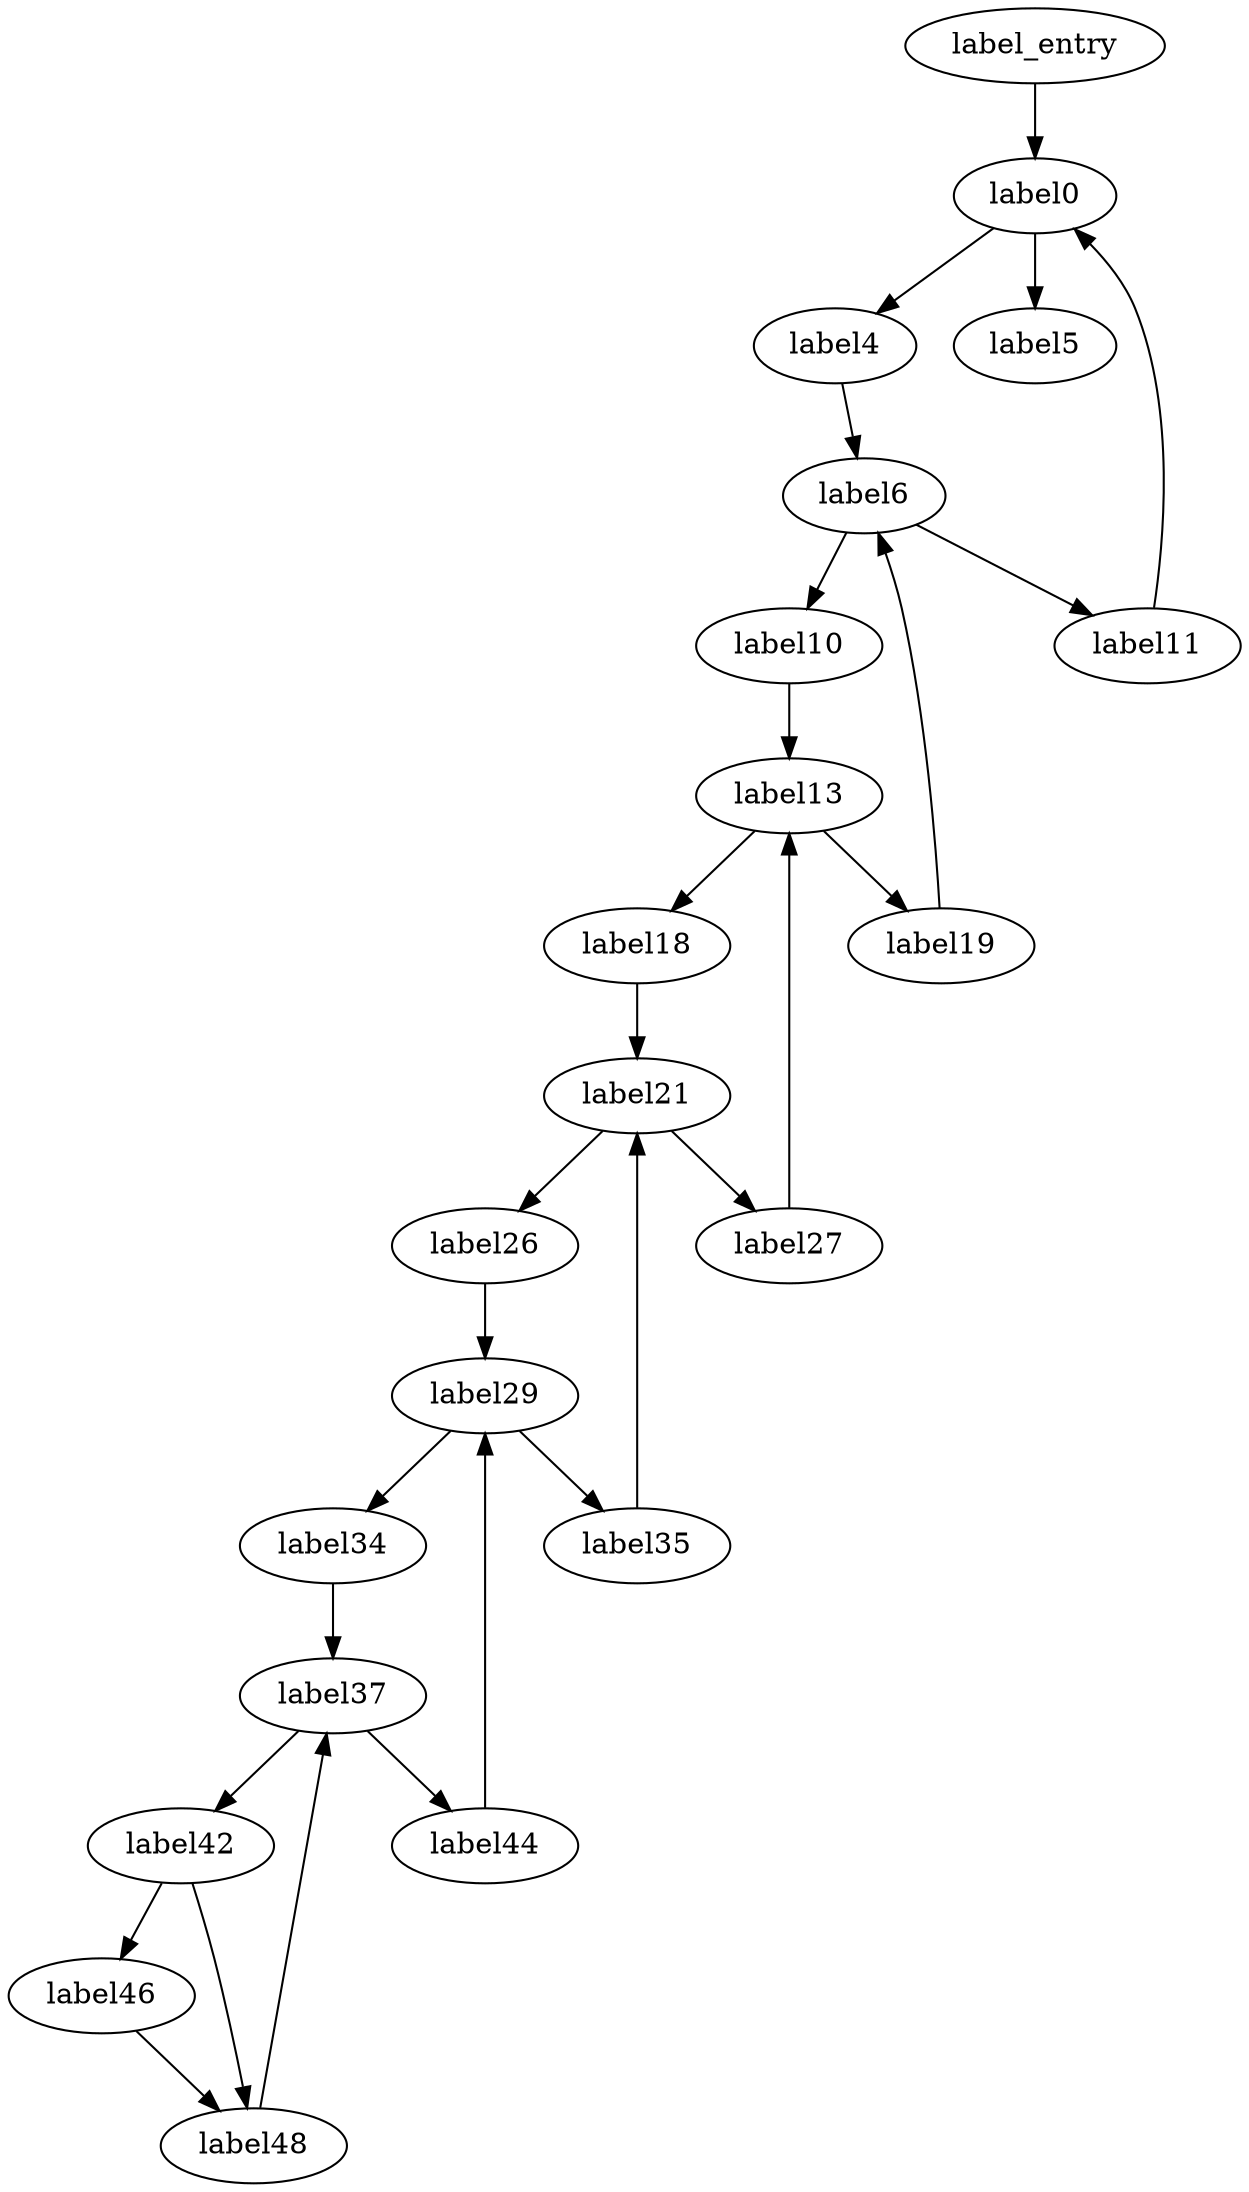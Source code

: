 digraph G {
	label_entry->label0;
	label0->label4;
	label0->label5;
	label4->label6;
	label6->label10;
	label6->label11;
	label10->label13;
	label11->label0;
	label13->label18;
	label13->label19;
	label18->label21;
	label19->label6;
	label21->label26;
	label21->label27;
	label26->label29;
	label27->label13;
	label29->label34;
	label29->label35;
	label34->label37;
	label35->label21;
	label37->label42;
	label37->label44;
	label42->label46;
	label42->label48;
	label44->label29;
	label46->label48;
	label48->label37;
}
